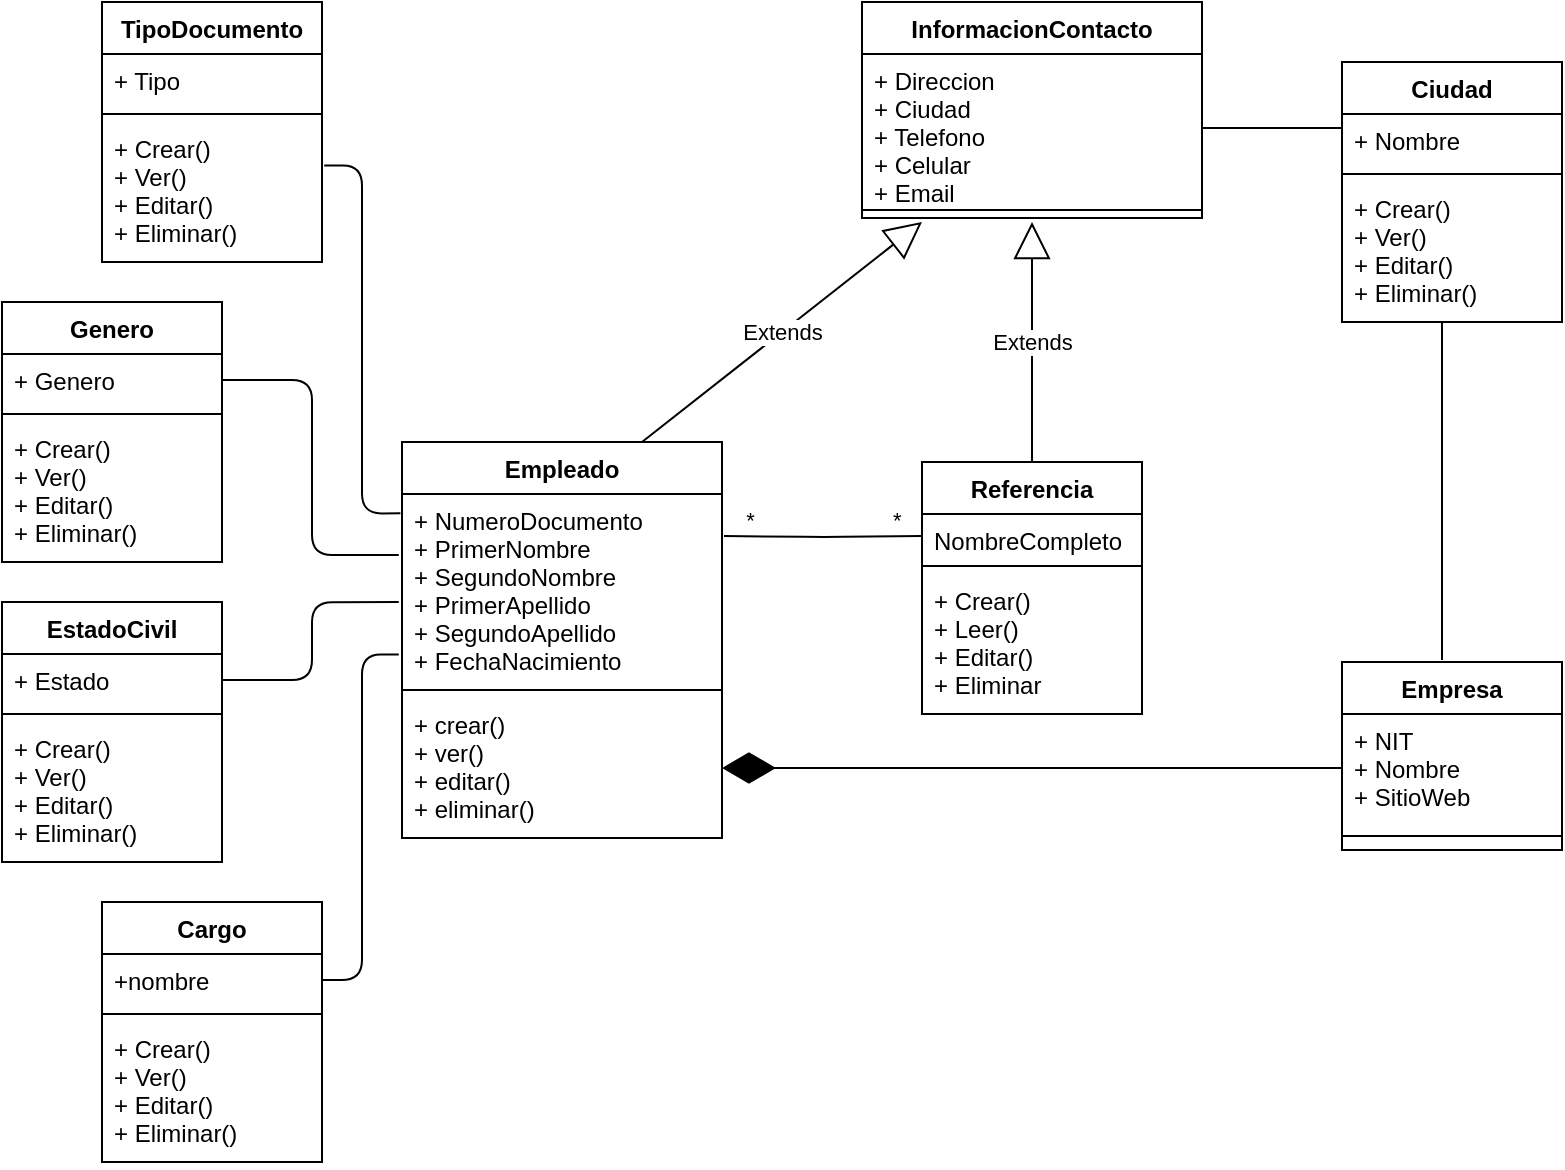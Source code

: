 <mxfile version="14.9.3" type="google"><diagram id="chGIbf2cD97H4R29ugiD" name="Page-1"><mxGraphModel dx="706" dy="330" grid="1" gridSize="10" guides="1" tooltips="1" connect="1" arrows="1" fold="1" page="1" pageScale="1" pageWidth="827" pageHeight="1169" math="0" shadow="0"><root><mxCell id="0"/><mxCell id="1" parent="0"/><mxCell id="TQTkpc8rZ9BhHArxCMuX-5" value="Empleado" style="swimlane;fontStyle=1;align=center;verticalAlign=top;childLayout=stackLayout;horizontal=1;startSize=26;horizontalStack=0;resizeParent=1;resizeParentMax=0;resizeLast=0;collapsible=1;marginBottom=0;" parent="1" vertex="1"><mxGeometry x="220" y="280" width="160" height="198" as="geometry"/></mxCell><mxCell id="TQTkpc8rZ9BhHArxCMuX-6" value="+ NumeroDocumento&#10;+ PrimerNombre&#10;+ SegundoNombre&#10;+ PrimerApellido&#10;+ SegundoApellido&#10;+ FechaNacimiento&#10;" style="text;strokeColor=none;fillColor=none;align=left;verticalAlign=top;spacingLeft=4;spacingRight=4;overflow=hidden;rotatable=0;points=[[0,0.5],[1,0.5]];portConstraint=eastwest;" parent="TQTkpc8rZ9BhHArxCMuX-5" vertex="1"><mxGeometry y="26" width="160" height="94" as="geometry"/></mxCell><mxCell id="TQTkpc8rZ9BhHArxCMuX-7" value="" style="line;strokeWidth=1;fillColor=none;align=left;verticalAlign=middle;spacingTop=-1;spacingLeft=3;spacingRight=3;rotatable=0;labelPosition=right;points=[];portConstraint=eastwest;" parent="TQTkpc8rZ9BhHArxCMuX-5" vertex="1"><mxGeometry y="120" width="160" height="8" as="geometry"/></mxCell><mxCell id="TQTkpc8rZ9BhHArxCMuX-8" value="+ crear()&#10;+ ver()&#10;+ editar()&#10;+ eliminar()" style="text;strokeColor=none;fillColor=none;align=left;verticalAlign=top;spacingLeft=4;spacingRight=4;overflow=hidden;rotatable=0;points=[[0,0.5],[1,0.5]];portConstraint=eastwest;" parent="TQTkpc8rZ9BhHArxCMuX-5" vertex="1"><mxGeometry y="128" width="160" height="70" as="geometry"/></mxCell><mxCell id="lDSbx6YlcpIw7vXLB9JM-11" value="Empresa" style="swimlane;fontStyle=1;align=center;verticalAlign=top;childLayout=stackLayout;horizontal=1;startSize=26;horizontalStack=0;resizeParent=1;resizeParentMax=0;resizeLast=0;collapsible=1;marginBottom=0;" parent="1" vertex="1"><mxGeometry x="690" y="390" width="110" height="94" as="geometry"/></mxCell><mxCell id="lDSbx6YlcpIw7vXLB9JM-15" value="+ NIT&#10;+ Nombre&#10;+ SitioWeb" style="text;strokeColor=none;fillColor=none;align=left;verticalAlign=top;spacingLeft=4;spacingRight=4;overflow=hidden;rotatable=0;points=[[0,0.5],[1,0.5]];portConstraint=eastwest;" parent="lDSbx6YlcpIw7vXLB9JM-11" vertex="1"><mxGeometry y="26" width="110" height="54" as="geometry"/></mxCell><mxCell id="lDSbx6YlcpIw7vXLB9JM-13" value="" style="line;strokeWidth=1;fillColor=none;align=left;verticalAlign=middle;spacingTop=-1;spacingLeft=3;spacingRight=3;rotatable=0;labelPosition=right;points=[];portConstraint=eastwest;" parent="lDSbx6YlcpIw7vXLB9JM-11" vertex="1"><mxGeometry y="80" width="110" height="14" as="geometry"/></mxCell><mxCell id="TQTkpc8rZ9BhHArxCMuX-9" value="InformacionContacto" style="swimlane;fontStyle=1;align=center;verticalAlign=top;childLayout=stackLayout;horizontal=1;startSize=26;horizontalStack=0;resizeParent=1;resizeParentMax=0;resizeLast=0;collapsible=1;marginBottom=0;" parent="1" vertex="1"><mxGeometry x="450" y="60" width="170" height="108" as="geometry"/></mxCell><mxCell id="TQTkpc8rZ9BhHArxCMuX-10" value="+ Direccion&#10;+ Ciudad&#10;+ Telefono&#10;+ Celular&#10;+ Email" style="text;strokeColor=none;fillColor=none;align=left;verticalAlign=top;spacingLeft=4;spacingRight=4;overflow=hidden;rotatable=0;points=[[0,0.5],[1,0.5]];portConstraint=eastwest;" parent="TQTkpc8rZ9BhHArxCMuX-9" vertex="1"><mxGeometry y="26" width="170" height="74" as="geometry"/></mxCell><mxCell id="TQTkpc8rZ9BhHArxCMuX-11" value="" style="line;strokeWidth=1;fillColor=none;align=left;verticalAlign=middle;spacingTop=-1;spacingLeft=3;spacingRight=3;rotatable=0;labelPosition=right;points=[];portConstraint=eastwest;" parent="TQTkpc8rZ9BhHArxCMuX-9" vertex="1"><mxGeometry y="100" width="170" height="8" as="geometry"/></mxCell><mxCell id="lDSbx6YlcpIw7vXLB9JM-20" value="Referencia" style="swimlane;fontStyle=1;align=center;verticalAlign=top;childLayout=stackLayout;horizontal=1;startSize=26;horizontalStack=0;resizeParent=1;resizeParentMax=0;resizeLast=0;collapsible=1;marginBottom=0;" parent="1" vertex="1"><mxGeometry x="480" y="290" width="110" height="126" as="geometry"/></mxCell><mxCell id="lDSbx6YlcpIw7vXLB9JM-21" value="NombreCompleto" style="text;strokeColor=none;fillColor=none;align=left;verticalAlign=top;spacingLeft=4;spacingRight=4;overflow=hidden;rotatable=0;points=[[0,0.5],[1,0.5]];portConstraint=eastwest;" parent="lDSbx6YlcpIw7vXLB9JM-20" vertex="1"><mxGeometry y="26" width="110" height="22" as="geometry"/></mxCell><mxCell id="lDSbx6YlcpIw7vXLB9JM-22" value="" style="line;strokeWidth=1;fillColor=none;align=left;verticalAlign=middle;spacingTop=-1;spacingLeft=3;spacingRight=3;rotatable=0;labelPosition=right;points=[];portConstraint=eastwest;" parent="lDSbx6YlcpIw7vXLB9JM-20" vertex="1"><mxGeometry y="48" width="110" height="8" as="geometry"/></mxCell><mxCell id="lDSbx6YlcpIw7vXLB9JM-23" value="+ Crear()&#10;+ Leer()&#10;+ Editar()&#10;+ Eliminar" style="text;strokeColor=none;fillColor=none;align=left;verticalAlign=top;spacingLeft=4;spacingRight=4;overflow=hidden;rotatable=0;points=[[0,0.5],[1,0.5]];portConstraint=eastwest;" parent="lDSbx6YlcpIw7vXLB9JM-20" vertex="1"><mxGeometry y="56" width="110" height="70" as="geometry"/></mxCell><mxCell id="TQTkpc8rZ9BhHArxCMuX-13" value="Extends" style="endArrow=block;endSize=16;endFill=0;html=1;exitX=0.75;exitY=0;exitDx=0;exitDy=0;" parent="1" source="TQTkpc8rZ9BhHArxCMuX-5" edge="1"><mxGeometry width="160" relative="1" as="geometry"><mxPoint x="409" y="300" as="sourcePoint"/><mxPoint x="480" y="170" as="targetPoint"/></mxGeometry></mxCell><mxCell id="TQTkpc8rZ9BhHArxCMuX-14" value="Extends" style="endArrow=block;endSize=16;endFill=0;html=1;exitX=0.5;exitY=0;exitDx=0;exitDy=0;" parent="1" source="lDSbx6YlcpIw7vXLB9JM-20" edge="1"><mxGeometry width="160" relative="1" as="geometry"><mxPoint x="569" y="310" as="sourcePoint"/><mxPoint x="535" y="170" as="targetPoint"/></mxGeometry></mxCell><mxCell id="lDSbx6YlcpIw7vXLB9JM-27" value="" style="endArrow=diamondThin;endFill=1;endSize=24;html=1;exitX=0;exitY=0.5;exitDx=0;exitDy=0;entryX=1;entryY=0.5;entryDx=0;entryDy=0;" parent="1" source="lDSbx6YlcpIw7vXLB9JM-15" target="TQTkpc8rZ9BhHArxCMuX-8" edge="1"><mxGeometry width="160" relative="1" as="geometry"><mxPoint x="380" y="580" as="sourcePoint"/><mxPoint x="510" y="520" as="targetPoint"/><Array as="points"/></mxGeometry></mxCell><mxCell id="Jd2zqUkxNAR332vToMS8-1" value="Cargo" style="swimlane;fontStyle=1;align=center;verticalAlign=top;childLayout=stackLayout;horizontal=1;startSize=26;horizontalStack=0;resizeParent=1;resizeParentMax=0;resizeLast=0;collapsible=1;marginBottom=0;" parent="1" vertex="1"><mxGeometry x="70" y="510" width="110" height="130" as="geometry"/></mxCell><mxCell id="Jd2zqUkxNAR332vToMS8-2" value="+nombre" style="text;strokeColor=none;fillColor=none;align=left;verticalAlign=top;spacingLeft=4;spacingRight=4;overflow=hidden;rotatable=0;points=[[0,0.5],[1,0.5]];portConstraint=eastwest;" parent="Jd2zqUkxNAR332vToMS8-1" vertex="1"><mxGeometry y="26" width="110" height="26" as="geometry"/></mxCell><mxCell id="Jd2zqUkxNAR332vToMS8-3" value="" style="line;strokeWidth=1;fillColor=none;align=left;verticalAlign=middle;spacingTop=-1;spacingLeft=3;spacingRight=3;rotatable=0;labelPosition=right;points=[];portConstraint=eastwest;" parent="Jd2zqUkxNAR332vToMS8-1" vertex="1"><mxGeometry y="52" width="110" height="8" as="geometry"/></mxCell><mxCell id="Jd2zqUkxNAR332vToMS8-4" value="+ Crear()&#10;+ Ver()&#10;+ Editar()&#10;+ Eliminar()" style="text;strokeColor=none;fillColor=none;align=left;verticalAlign=top;spacingLeft=4;spacingRight=4;overflow=hidden;rotatable=0;points=[[0,0.5],[1,0.5]];portConstraint=eastwest;" parent="Jd2zqUkxNAR332vToMS8-1" vertex="1"><mxGeometry y="60" width="110" height="70" as="geometry"/></mxCell><mxCell id="Jd2zqUkxNAR332vToMS8-5" value="Genero" style="swimlane;fontStyle=1;align=center;verticalAlign=top;childLayout=stackLayout;horizontal=1;startSize=26;horizontalStack=0;resizeParent=1;resizeParentMax=0;resizeLast=0;collapsible=1;marginBottom=0;" parent="1" vertex="1"><mxGeometry x="20" y="210" width="110" height="130" as="geometry"/></mxCell><mxCell id="Jd2zqUkxNAR332vToMS8-6" value="+ Genero" style="text;strokeColor=none;fillColor=none;align=left;verticalAlign=top;spacingLeft=4;spacingRight=4;overflow=hidden;rotatable=0;points=[[0,0.5],[1,0.5]];portConstraint=eastwest;" parent="Jd2zqUkxNAR332vToMS8-5" vertex="1"><mxGeometry y="26" width="110" height="26" as="geometry"/></mxCell><mxCell id="Jd2zqUkxNAR332vToMS8-7" value="" style="line;strokeWidth=1;fillColor=none;align=left;verticalAlign=middle;spacingTop=-1;spacingLeft=3;spacingRight=3;rotatable=0;labelPosition=right;points=[];portConstraint=eastwest;" parent="Jd2zqUkxNAR332vToMS8-5" vertex="1"><mxGeometry y="52" width="110" height="8" as="geometry"/></mxCell><mxCell id="Jd2zqUkxNAR332vToMS8-8" value="+ Crear()&#10;+ Ver()&#10;+ Editar()&#10;+ Eliminar()" style="text;strokeColor=none;fillColor=none;align=left;verticalAlign=top;spacingLeft=4;spacingRight=4;overflow=hidden;rotatable=0;points=[[0,0.5],[1,0.5]];portConstraint=eastwest;" parent="Jd2zqUkxNAR332vToMS8-5" vertex="1"><mxGeometry y="60" width="110" height="70" as="geometry"/></mxCell><mxCell id="Jd2zqUkxNAR332vToMS8-9" value="EstadoCivil" style="swimlane;fontStyle=1;align=center;verticalAlign=top;childLayout=stackLayout;horizontal=1;startSize=26;horizontalStack=0;resizeParent=1;resizeParentMax=0;resizeLast=0;collapsible=1;marginBottom=0;" parent="1" vertex="1"><mxGeometry x="20" y="360" width="110" height="130" as="geometry"/></mxCell><mxCell id="Jd2zqUkxNAR332vToMS8-10" value="+ Estado" style="text;strokeColor=none;fillColor=none;align=left;verticalAlign=top;spacingLeft=4;spacingRight=4;overflow=hidden;rotatable=0;points=[[0,0.5],[1,0.5]];portConstraint=eastwest;" parent="Jd2zqUkxNAR332vToMS8-9" vertex="1"><mxGeometry y="26" width="110" height="26" as="geometry"/></mxCell><mxCell id="Jd2zqUkxNAR332vToMS8-11" value="" style="line;strokeWidth=1;fillColor=none;align=left;verticalAlign=middle;spacingTop=-1;spacingLeft=3;spacingRight=3;rotatable=0;labelPosition=right;points=[];portConstraint=eastwest;" parent="Jd2zqUkxNAR332vToMS8-9" vertex="1"><mxGeometry y="52" width="110" height="8" as="geometry"/></mxCell><mxCell id="Jd2zqUkxNAR332vToMS8-12" value="+ Crear()&#10;+ Ver()&#10;+ Editar()&#10;+ Eliminar()" style="text;strokeColor=none;fillColor=none;align=left;verticalAlign=top;spacingLeft=4;spacingRight=4;overflow=hidden;rotatable=0;points=[[0,0.5],[1,0.5]];portConstraint=eastwest;" parent="Jd2zqUkxNAR332vToMS8-9" vertex="1"><mxGeometry y="60" width="110" height="70" as="geometry"/></mxCell><mxCell id="Jd2zqUkxNAR332vToMS8-13" value="TipoDocumento" style="swimlane;fontStyle=1;align=center;verticalAlign=top;childLayout=stackLayout;horizontal=1;startSize=26;horizontalStack=0;resizeParent=1;resizeParentMax=0;resizeLast=0;collapsible=1;marginBottom=0;" parent="1" vertex="1"><mxGeometry x="70" y="60" width="110" height="130" as="geometry"/></mxCell><mxCell id="Jd2zqUkxNAR332vToMS8-14" value="+ Tipo" style="text;strokeColor=none;fillColor=none;align=left;verticalAlign=top;spacingLeft=4;spacingRight=4;overflow=hidden;rotatable=0;points=[[0,0.5],[1,0.5]];portConstraint=eastwest;" parent="Jd2zqUkxNAR332vToMS8-13" vertex="1"><mxGeometry y="26" width="110" height="26" as="geometry"/></mxCell><mxCell id="Jd2zqUkxNAR332vToMS8-15" value="" style="line;strokeWidth=1;fillColor=none;align=left;verticalAlign=middle;spacingTop=-1;spacingLeft=3;spacingRight=3;rotatable=0;labelPosition=right;points=[];portConstraint=eastwest;" parent="Jd2zqUkxNAR332vToMS8-13" vertex="1"><mxGeometry y="52" width="110" height="8" as="geometry"/></mxCell><mxCell id="Jd2zqUkxNAR332vToMS8-16" value="+ Crear()&#10;+ Ver()&#10;+ Editar()&#10;+ Eliminar()" style="text;strokeColor=none;fillColor=none;align=left;verticalAlign=top;spacingLeft=4;spacingRight=4;overflow=hidden;rotatable=0;points=[[0,0.5],[1,0.5]];portConstraint=eastwest;" parent="Jd2zqUkxNAR332vToMS8-13" vertex="1"><mxGeometry y="60" width="110" height="70" as="geometry"/></mxCell><mxCell id="Jd2zqUkxNAR332vToMS8-27" value="Ciudad" style="swimlane;fontStyle=1;align=center;verticalAlign=top;childLayout=stackLayout;horizontal=1;startSize=26;horizontalStack=0;resizeParent=1;resizeParentMax=0;resizeLast=0;collapsible=1;marginBottom=0;" parent="1" vertex="1"><mxGeometry x="690" y="90" width="110" height="130" as="geometry"/></mxCell><mxCell id="Jd2zqUkxNAR332vToMS8-28" value="+ Nombre" style="text;strokeColor=none;fillColor=none;align=left;verticalAlign=top;spacingLeft=4;spacingRight=4;overflow=hidden;rotatable=0;points=[[0,0.5],[1,0.5]];portConstraint=eastwest;" parent="Jd2zqUkxNAR332vToMS8-27" vertex="1"><mxGeometry y="26" width="110" height="26" as="geometry"/></mxCell><mxCell id="Jd2zqUkxNAR332vToMS8-29" value="" style="line;strokeWidth=1;fillColor=none;align=left;verticalAlign=middle;spacingTop=-1;spacingLeft=3;spacingRight=3;rotatable=0;labelPosition=right;points=[];portConstraint=eastwest;" parent="Jd2zqUkxNAR332vToMS8-27" vertex="1"><mxGeometry y="52" width="110" height="8" as="geometry"/></mxCell><mxCell id="Jd2zqUkxNAR332vToMS8-30" value="+ Crear()&#10;+ Ver()&#10;+ Editar()&#10;+ Eliminar()" style="text;strokeColor=none;fillColor=none;align=left;verticalAlign=top;spacingLeft=4;spacingRight=4;overflow=hidden;rotatable=0;points=[[0,0.5],[1,0.5]];portConstraint=eastwest;" parent="Jd2zqUkxNAR332vToMS8-27" vertex="1"><mxGeometry y="60" width="110" height="70" as="geometry"/></mxCell><mxCell id="Jd2zqUkxNAR332vToMS8-56" value="" style="endArrow=none;html=1;edgeStyle=orthogonalEdgeStyle;entryX=-0.01;entryY=0.324;entryDx=0;entryDy=0;entryPerimeter=0;exitX=1;exitY=0.5;exitDx=0;exitDy=0;" parent="1" source="Jd2zqUkxNAR332vToMS8-6" target="TQTkpc8rZ9BhHArxCMuX-6" edge="1"><mxGeometry relative="1" as="geometry"><mxPoint x="140" y="346" as="sourcePoint"/><mxPoint x="260" y="320" as="targetPoint"/></mxGeometry></mxCell><mxCell id="Jd2zqUkxNAR332vToMS8-59" value="" style="endArrow=none;html=1;edgeStyle=orthogonalEdgeStyle;entryX=-0.01;entryY=0.575;entryDx=0;entryDy=0;entryPerimeter=0;exitX=1;exitY=0.5;exitDx=0;exitDy=0;" parent="1" source="Jd2zqUkxNAR332vToMS8-10" target="TQTkpc8rZ9BhHArxCMuX-6" edge="1"><mxGeometry relative="1" as="geometry"><mxPoint x="170" y="320" as="sourcePoint"/><mxPoint x="330" y="320" as="targetPoint"/></mxGeometry></mxCell><mxCell id="Jd2zqUkxNAR332vToMS8-62" value="" style="endArrow=none;html=1;edgeStyle=orthogonalEdgeStyle;entryX=-0.005;entryY=0.103;entryDx=0;entryDy=0;entryPerimeter=0;exitX=1.01;exitY=0.31;exitDx=0;exitDy=0;exitPerimeter=0;" parent="1" source="Jd2zqUkxNAR332vToMS8-16" target="TQTkpc8rZ9BhHArxCMuX-6" edge="1"><mxGeometry relative="1" as="geometry"><mxPoint x="190" y="240" as="sourcePoint"/><mxPoint x="278.4" y="356.456" as="targetPoint"/></mxGeometry></mxCell><mxCell id="Jd2zqUkxNAR332vToMS8-64" value="" style="endArrow=none;html=1;edgeStyle=orthogonalEdgeStyle;entryX=-0.01;entryY=0.854;entryDx=0;entryDy=0;entryPerimeter=0;exitX=1;exitY=0.5;exitDx=0;exitDy=0;" parent="1" source="Jd2zqUkxNAR332vToMS8-2" target="TQTkpc8rZ9BhHArxCMuX-6" edge="1"><mxGeometry relative="1" as="geometry"><mxPoint x="150" y="299" as="sourcePoint"/><mxPoint x="288.4" y="366.456" as="targetPoint"/></mxGeometry></mxCell><mxCell id="Jd2zqUkxNAR332vToMS8-65" value="" style="endArrow=none;html=1;edgeStyle=orthogonalEdgeStyle;exitX=1;exitY=0.5;exitDx=0;exitDy=0;" parent="1" source="TQTkpc8rZ9BhHArxCMuX-10" edge="1"><mxGeometry relative="1" as="geometry"><mxPoint x="160" y="309" as="sourcePoint"/><mxPoint x="690" y="123" as="targetPoint"/></mxGeometry></mxCell><mxCell id="Jd2zqUkxNAR332vToMS8-67" value="" style="endArrow=none;html=1;edgeStyle=orthogonalEdgeStyle;entryX=0;entryY=0.5;entryDx=0;entryDy=0;" parent="1" target="lDSbx6YlcpIw7vXLB9JM-21" edge="1"><mxGeometry relative="1" as="geometry"><mxPoint x="381" y="327" as="sourcePoint"/><mxPoint x="330" y="320" as="targetPoint"/></mxGeometry></mxCell><mxCell id="Jd2zqUkxNAR332vToMS8-68" value="&amp;nbsp; &amp;nbsp;*&amp;nbsp; &amp;nbsp;" style="edgeLabel;resizable=0;html=1;align=left;verticalAlign=bottom;" parent="Jd2zqUkxNAR332vToMS8-67" connectable="0" vertex="1"><mxGeometry x="-1" relative="1" as="geometry"/></mxCell><mxCell id="Jd2zqUkxNAR332vToMS8-69" value="&amp;nbsp; &amp;nbsp;*&amp;nbsp; &amp;nbsp;" style="edgeLabel;resizable=0;html=1;align=right;verticalAlign=bottom;" parent="Jd2zqUkxNAR332vToMS8-67" connectable="0" vertex="1"><mxGeometry x="1" relative="1" as="geometry"><mxPoint as="offset"/></mxGeometry></mxCell><mxCell id="mWUmCmzLHXo2IS6wJudu-1" value="" style="endArrow=none;html=1;edgeStyle=orthogonalEdgeStyle;" edge="1" parent="1"><mxGeometry relative="1" as="geometry"><mxPoint x="740" y="389" as="sourcePoint"/><mxPoint x="740" y="220" as="targetPoint"/></mxGeometry></mxCell></root></mxGraphModel></diagram></mxfile>